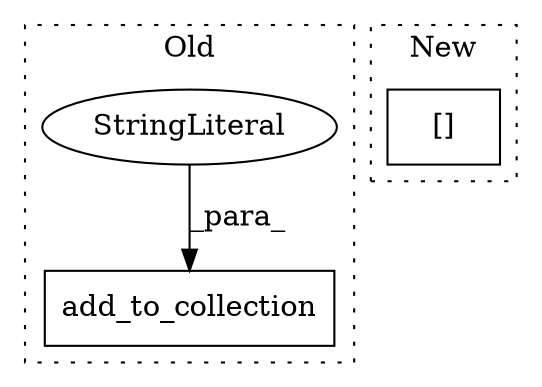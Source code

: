 digraph G {
subgraph cluster0 {
1 [label="add_to_collection" a="32" s="4012,4066" l="18,1" shape="box"];
3 [label="StringLiteral" a="45" s="4037" l="8" shape="ellipse"];
label = "Old";
style="dotted";
}
subgraph cluster1 {
2 [label="[]" a="2" s="3671,3689" l="10,1" shape="box"];
label = "New";
style="dotted";
}
3 -> 1 [label="_para_"];
}